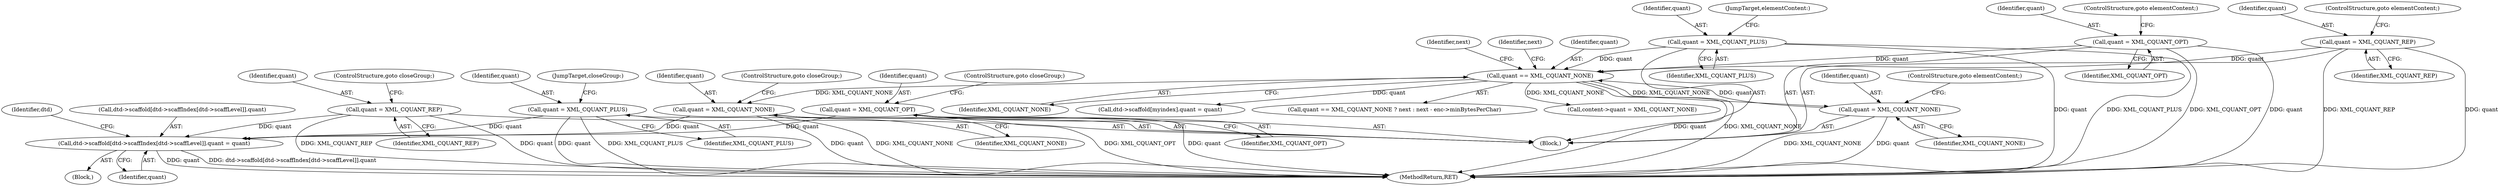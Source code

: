 digraph "0_libexpat_c20b758c332d9a13afbbb276d30db1d183a85d43@array" {
"1003188" [label="(Call,dtd->scaffold[dtd->scaffIndex[dtd->scaffLevel]].quant = quant)"];
"1003163" [label="(Call,quant = XML_CQUANT_REP)"];
"1003168" [label="(Call,quant = XML_CQUANT_PLUS)"];
"1003153" [label="(Call,quant = XML_CQUANT_NONE)"];
"1003067" [label="(Call,quant == XML_CQUANT_NONE)"];
"1003036" [label="(Call,quant = XML_CQUANT_NONE)"];
"1003051" [label="(Call,quant = XML_CQUANT_PLUS)"];
"1003041" [label="(Call,quant = XML_CQUANT_OPT)"];
"1003046" [label="(Call,quant = XML_CQUANT_REP)"];
"1003158" [label="(Call,quant = XML_CQUANT_OPT)"];
"1003052" [label="(Identifier,quant)"];
"1003171" [label="(JumpTarget,closeGroup:)"];
"1003042" [label="(Identifier,quant)"];
"1003206" [label="(Identifier,dtd)"];
"1003153" [label="(Call,quant = XML_CQUANT_NONE)"];
"1002951" [label="(Call,content->quant = XML_CQUANT_NONE)"];
"1003168" [label="(Call,quant = XML_CQUANT_PLUS)"];
"1003169" [label="(Identifier,quant)"];
"1003069" [label="(Identifier,XML_CQUANT_NONE)"];
"1003038" [label="(Identifier,XML_CQUANT_NONE)"];
"1003048" [label="(Identifier,XML_CQUANT_REP)"];
"1003170" [label="(Identifier,XML_CQUANT_PLUS)"];
"1003047" [label="(Identifier,quant)"];
"1003054" [label="(JumpTarget,elementContent:)"];
"1003051" [label="(Call,quant = XML_CQUANT_PLUS)"];
"1003161" [label="(ControlStructure,goto closeGroup;)"];
"1000356" [label="(Block,)"];
"1003068" [label="(Identifier,quant)"];
"1003380" [label="(MethodReturn,RET)"];
"1003176" [label="(Block,)"];
"1003188" [label="(Call,dtd->scaffold[dtd->scaffIndex[dtd->scaffLevel]].quant = quant)"];
"1003096" [label="(Call,dtd->scaffold[myindex].quant = quant)"];
"1003155" [label="(Identifier,XML_CQUANT_NONE)"];
"1003037" [label="(Identifier,quant)"];
"1003039" [label="(ControlStructure,goto elementContent;)"];
"1003036" [label="(Call,quant = XML_CQUANT_NONE)"];
"1003165" [label="(Identifier,XML_CQUANT_REP)"];
"1003160" [label="(Identifier,XML_CQUANT_OPT)"];
"1003072" [label="(Identifier,next)"];
"1003163" [label="(Call,quant = XML_CQUANT_REP)"];
"1003067" [label="(Call,quant == XML_CQUANT_NONE)"];
"1003202" [label="(Identifier,quant)"];
"1003158" [label="(Call,quant = XML_CQUANT_OPT)"];
"1003070" [label="(Identifier,next)"];
"1003053" [label="(Identifier,XML_CQUANT_PLUS)"];
"1003041" [label="(Call,quant = XML_CQUANT_OPT)"];
"1003043" [label="(Identifier,XML_CQUANT_OPT)"];
"1003154" [label="(Identifier,quant)"];
"1003189" [label="(Call,dtd->scaffold[dtd->scaffIndex[dtd->scaffLevel]].quant)"];
"1003166" [label="(ControlStructure,goto closeGroup;)"];
"1003044" [label="(ControlStructure,goto elementContent;)"];
"1003156" [label="(ControlStructure,goto closeGroup;)"];
"1003046" [label="(Call,quant = XML_CQUANT_REP)"];
"1003159" [label="(Identifier,quant)"];
"1003049" [label="(ControlStructure,goto elementContent;)"];
"1003066" [label="(Call,quant == XML_CQUANT_NONE ? next : next - enc->minBytesPerChar)"];
"1003164" [label="(Identifier,quant)"];
"1003188" -> "1003176"  [label="AST: "];
"1003188" -> "1003202"  [label="CFG: "];
"1003189" -> "1003188"  [label="AST: "];
"1003202" -> "1003188"  [label="AST: "];
"1003206" -> "1003188"  [label="CFG: "];
"1003188" -> "1003380"  [label="DDG: quant"];
"1003188" -> "1003380"  [label="DDG: dtd->scaffold[dtd->scaffIndex[dtd->scaffLevel]].quant"];
"1003163" -> "1003188"  [label="DDG: quant"];
"1003168" -> "1003188"  [label="DDG: quant"];
"1003153" -> "1003188"  [label="DDG: quant"];
"1003158" -> "1003188"  [label="DDG: quant"];
"1003163" -> "1000356"  [label="AST: "];
"1003163" -> "1003165"  [label="CFG: "];
"1003164" -> "1003163"  [label="AST: "];
"1003165" -> "1003163"  [label="AST: "];
"1003166" -> "1003163"  [label="CFG: "];
"1003163" -> "1003380"  [label="DDG: XML_CQUANT_REP"];
"1003163" -> "1003380"  [label="DDG: quant"];
"1003168" -> "1000356"  [label="AST: "];
"1003168" -> "1003170"  [label="CFG: "];
"1003169" -> "1003168"  [label="AST: "];
"1003170" -> "1003168"  [label="AST: "];
"1003171" -> "1003168"  [label="CFG: "];
"1003168" -> "1003380"  [label="DDG: XML_CQUANT_PLUS"];
"1003168" -> "1003380"  [label="DDG: quant"];
"1003153" -> "1000356"  [label="AST: "];
"1003153" -> "1003155"  [label="CFG: "];
"1003154" -> "1003153"  [label="AST: "];
"1003155" -> "1003153"  [label="AST: "];
"1003156" -> "1003153"  [label="CFG: "];
"1003153" -> "1003380"  [label="DDG: quant"];
"1003153" -> "1003380"  [label="DDG: XML_CQUANT_NONE"];
"1003067" -> "1003153"  [label="DDG: XML_CQUANT_NONE"];
"1003067" -> "1003066"  [label="AST: "];
"1003067" -> "1003069"  [label="CFG: "];
"1003068" -> "1003067"  [label="AST: "];
"1003069" -> "1003067"  [label="AST: "];
"1003070" -> "1003067"  [label="CFG: "];
"1003072" -> "1003067"  [label="CFG: "];
"1003067" -> "1003380"  [label="DDG: quant"];
"1003067" -> "1003380"  [label="DDG: XML_CQUANT_NONE"];
"1003067" -> "1002951"  [label="DDG: XML_CQUANT_NONE"];
"1003067" -> "1003036"  [label="DDG: XML_CQUANT_NONE"];
"1003036" -> "1003067"  [label="DDG: quant"];
"1003051" -> "1003067"  [label="DDG: quant"];
"1003041" -> "1003067"  [label="DDG: quant"];
"1003046" -> "1003067"  [label="DDG: quant"];
"1003067" -> "1003096"  [label="DDG: quant"];
"1003036" -> "1000356"  [label="AST: "];
"1003036" -> "1003038"  [label="CFG: "];
"1003037" -> "1003036"  [label="AST: "];
"1003038" -> "1003036"  [label="AST: "];
"1003039" -> "1003036"  [label="CFG: "];
"1003036" -> "1003380"  [label="DDG: quant"];
"1003036" -> "1003380"  [label="DDG: XML_CQUANT_NONE"];
"1003051" -> "1000356"  [label="AST: "];
"1003051" -> "1003053"  [label="CFG: "];
"1003052" -> "1003051"  [label="AST: "];
"1003053" -> "1003051"  [label="AST: "];
"1003054" -> "1003051"  [label="CFG: "];
"1003051" -> "1003380"  [label="DDG: XML_CQUANT_PLUS"];
"1003051" -> "1003380"  [label="DDG: quant"];
"1003041" -> "1000356"  [label="AST: "];
"1003041" -> "1003043"  [label="CFG: "];
"1003042" -> "1003041"  [label="AST: "];
"1003043" -> "1003041"  [label="AST: "];
"1003044" -> "1003041"  [label="CFG: "];
"1003041" -> "1003380"  [label="DDG: quant"];
"1003041" -> "1003380"  [label="DDG: XML_CQUANT_OPT"];
"1003046" -> "1000356"  [label="AST: "];
"1003046" -> "1003048"  [label="CFG: "];
"1003047" -> "1003046"  [label="AST: "];
"1003048" -> "1003046"  [label="AST: "];
"1003049" -> "1003046"  [label="CFG: "];
"1003046" -> "1003380"  [label="DDG: XML_CQUANT_REP"];
"1003046" -> "1003380"  [label="DDG: quant"];
"1003158" -> "1000356"  [label="AST: "];
"1003158" -> "1003160"  [label="CFG: "];
"1003159" -> "1003158"  [label="AST: "];
"1003160" -> "1003158"  [label="AST: "];
"1003161" -> "1003158"  [label="CFG: "];
"1003158" -> "1003380"  [label="DDG: XML_CQUANT_OPT"];
"1003158" -> "1003380"  [label="DDG: quant"];
}
